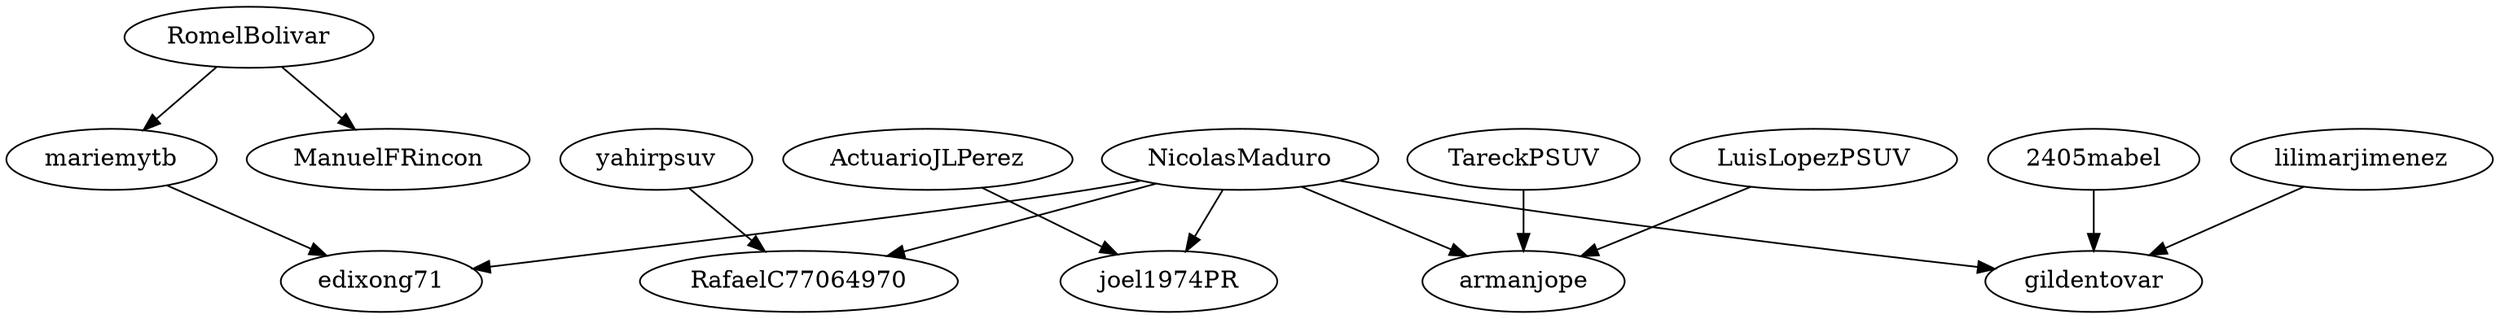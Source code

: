 strict digraph {
"RomelBolivar" -> "ManuelFRincon"
"RomelBolivar" -> "mariemytb"
"yahirpsuv" -> "RafaelC77064970"
"NicolasMaduro" -> "RafaelC77064970"
"NicolasMaduro" -> "edixong71"
"NicolasMaduro" -> "joel1974PR"
"NicolasMaduro" -> "armanjope"
"NicolasMaduro" -> "gildentovar"
"mariemytb" -> "edixong71"
"ActuarioJLPerez" -> "joel1974PR"
"LuisLopezPSUV" -> "armanjope"
"TareckPSUV" -> "armanjope"
"lilimarjimenez" -> "gildentovar"
"2405mabel" -> "gildentovar"
}